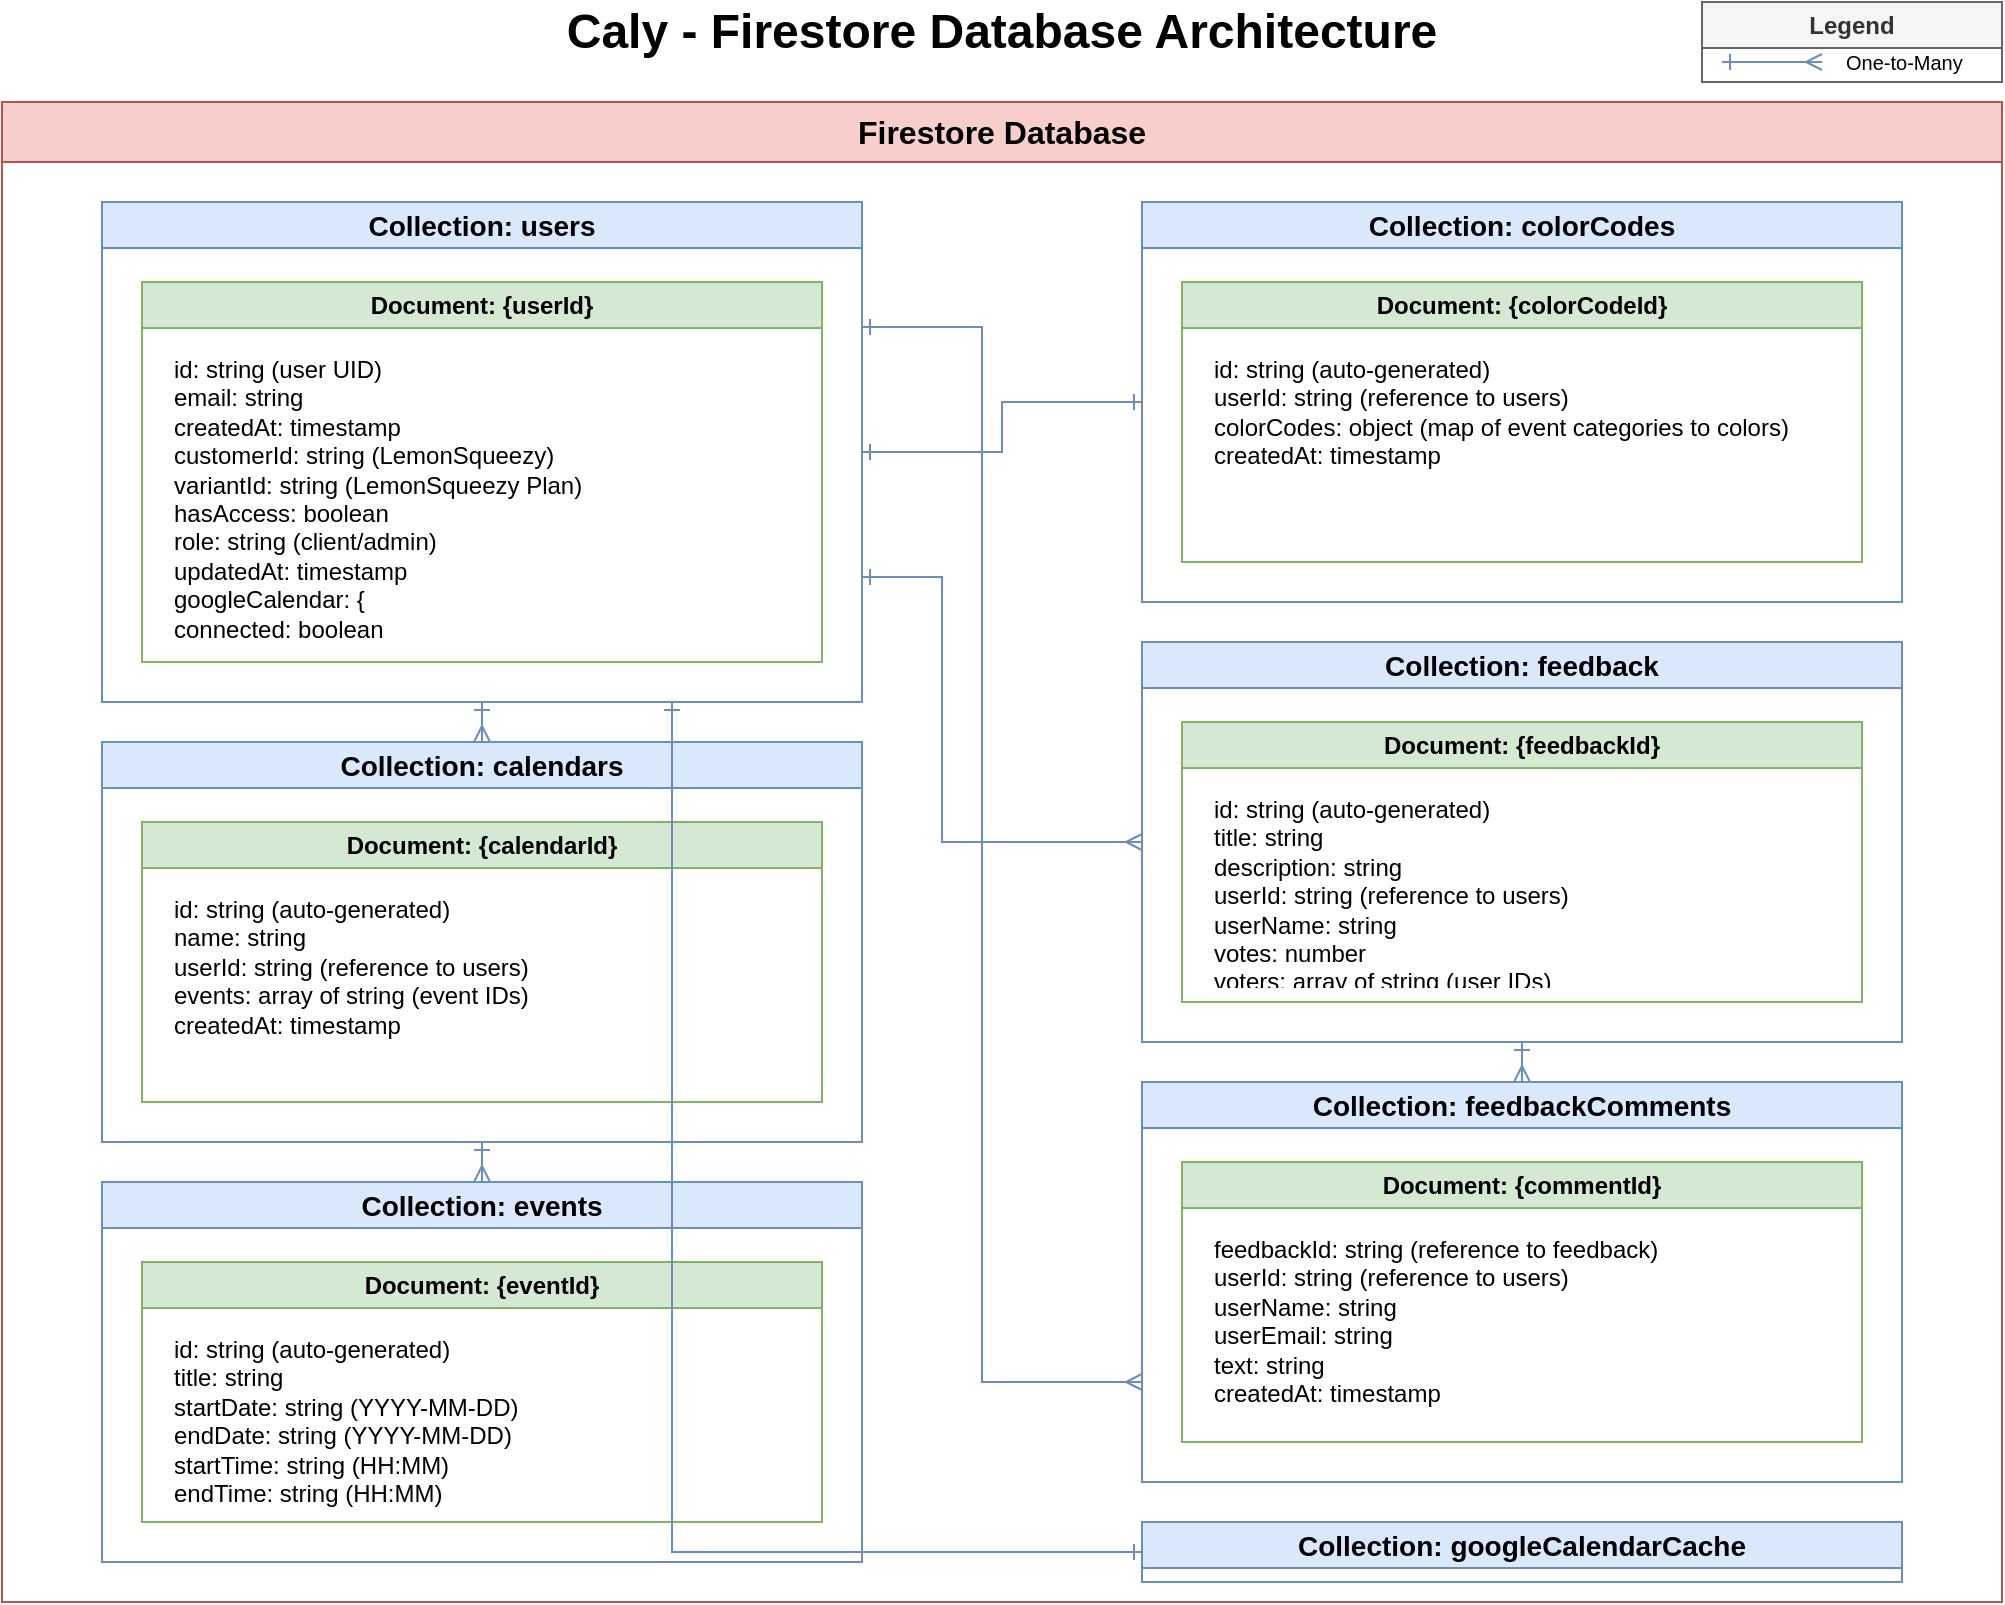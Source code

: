 <mxfile>
    <diagram id="firestore-db-architecture" name="Firestore Database Architecture">
        <mxGraphModel dx="1100" dy="825" grid="1" gridSize="10" guides="1" tooltips="1" connect="1" arrows="1" fold="1" page="1" pageScale="1" pageWidth="1100" pageHeight="850" math="0" shadow="0">
            <root>
                <mxCell id="0"/>
                <mxCell id="1" parent="0"/>
                
                <!-- Title -->
                <mxCell id="title" value="Caly - Firestore Database Architecture" style="text;html=1;strokeColor=none;fillColor=none;align=center;verticalAlign=middle;whiteSpace=wrap;rounded=0;fontSize=24;fontStyle=1" vertex="1" parent="1">
                    <mxGeometry x="200" y="20" width="700" height="30" as="geometry"/>
                </mxCell>
                
                <!-- Main Firestore Database Container -->
                <mxCell id="firestore-container" value="Firestore Database" style="swimlane;whiteSpace=wrap;html=1;fillColor=#f8cecc;strokeColor=#b85450;fontStyle=1;fontSize=16;startSize=30;" vertex="1" parent="1">
                    <mxGeometry x="50" y="70" width="1000" height="750" as="geometry"/>
                </mxCell>
                
                <!-- Users Collection -->
                <mxCell id="users-collection" value="Collection: users" style="swimlane;whiteSpace=wrap;html=1;fillColor=#dae8fc;strokeColor=#6c8ebf;fontStyle=1;fontSize=14;" vertex="1" parent="firestore-container">
                    <mxGeometry x="50" y="50" width="380" height="250" as="geometry"/>
                </mxCell>
                
                <mxCell id="users-document" value="Document: {userId}" style="swimlane;whiteSpace=wrap;html=1;fillColor=#d5e8d4;strokeColor=#82b366;" vertex="1" parent="users-collection">
                    <mxGeometry x="20" y="40" width="340" height="190" as="geometry"/>
                </mxCell>
                
                <mxCell id="users-fields" value="id: string (user UID)&#xa;email: string&#xa;createdAt: timestamp&#xa;customerId: string (LemonSqueezy)&#xa;variantId: string (LemonSqueezy Plan)&#xa;hasAccess: boolean&#xa;role: string (client/admin)&#xa;updatedAt: timestamp&#xa;googleCalendar: {&#xa;  connected: boolean&#xa;  accessToken: string&#xa;  refreshToken: string&#xa;}" style="text;strokeColor=none;fillColor=none;align=left;verticalAlign=top;spacingLeft=4;spacingRight=4;overflow=hidden;rotatable=0;points=[[0,0.5],[1,0.5]];portConstraint=eastwest;whiteSpace=wrap;fontSize=12;" vertex="1" parent="users-document">
                    <mxGeometry x="10" y="30" width="320" height="150" as="geometry"/>
                </mxCell>
                
                <!-- Calendars Collection -->
                <mxCell id="calendars-collection" value="Collection: calendars" style="swimlane;whiteSpace=wrap;html=1;fillColor=#dae8fc;strokeColor=#6c8ebf;fontStyle=1;fontSize=14;" vertex="1" parent="firestore-container">
                    <mxGeometry x="50" y="320" width="380" height="200" as="geometry"/>
                </mxCell>
                
                <mxCell id="calendars-document" value="Document: {calendarId}" style="swimlane;whiteSpace=wrap;html=1;fillColor=#d5e8d4;strokeColor=#82b366;" vertex="1" parent="calendars-collection">
                    <mxGeometry x="20" y="40" width="340" height="140" as="geometry"/>
                </mxCell>
                
                <mxCell id="calendars-fields" value="id: string (auto-generated)&#xa;name: string&#xa;userId: string (reference to users)&#xa;events: array of string (event IDs)&#xa;createdAt: timestamp" style="text;strokeColor=none;fillColor=none;align=left;verticalAlign=top;spacingLeft=4;spacingRight=4;overflow=hidden;rotatable=0;points=[[0,0.5],[1,0.5]];portConstraint=eastwest;whiteSpace=wrap;fontSize=12;" vertex="1" parent="calendars-document">
                    <mxGeometry x="10" y="30" width="320" height="100" as="geometry"/>
                </mxCell>
                
                <!-- Events Collection -->
                <mxCell id="events-collection" value="Collection: events" style="swimlane;whiteSpace=wrap;html=1;fillColor=#dae8fc;strokeColor=#6c8ebf;fontStyle=1;fontSize=14;" vertex="1" parent="firestore-container">
                    <mxGeometry x="50" y="540" width="380" height="190" as="geometry"/>
                </mxCell>
                
                <mxCell id="events-document" value="Document: {eventId}" style="swimlane;whiteSpace=wrap;html=1;fillColor=#d5e8d4;strokeColor=#82b366;" vertex="1" parent="events-collection">
                    <mxGeometry x="20" y="40" width="340" height="130" as="geometry"/>
                </mxCell>
                
                <mxCell id="events-fields" value="id: string (auto-generated)&#xa;title: string&#xa;startDate: string (YYYY-MM-DD)&#xa;endDate: string (YYYY-MM-DD)&#xa;startTime: string (HH:MM)&#xa;endTime: string (HH:MM)&#xa;color: string (hex color code)&#xa;description: string&#xa;calendarId: string (reference to calendars)" style="text;strokeColor=none;fillColor=none;align=left;verticalAlign=top;spacingLeft=4;spacingRight=4;overflow=hidden;rotatable=0;points=[[0,0.5],[1,0.5]];portConstraint=eastwest;whiteSpace=wrap;fontSize=12;" vertex="1" parent="events-document">
                    <mxGeometry x="10" y="30" width="320" height="90" as="geometry"/>
                </mxCell>
                
                <!-- ColorCodes Collection -->
                <mxCell id="colorcodes-collection" value="Collection: colorCodes" style="swimlane;whiteSpace=wrap;html=1;fillColor=#dae8fc;strokeColor=#6c8ebf;fontStyle=1;fontSize=14;" vertex="1" parent="firestore-container">
                    <mxGeometry x="570" y="50" width="380" height="200" as="geometry"/>
                </mxCell>
                
                <mxCell id="colorcodes-document" value="Document: {colorCodeId}" style="swimlane;whiteSpace=wrap;html=1;fillColor=#d5e8d4;strokeColor=#82b366;" vertex="1" parent="colorcodes-collection">
                    <mxGeometry x="20" y="40" width="340" height="140" as="geometry"/>
                </mxCell>
                
                <mxCell id="colorcodes-fields" value="id: string (auto-generated)&#xa;userId: string (reference to users)&#xa;colorCodes: object (map of event categories to colors)&#xa;createdAt: timestamp" style="text;strokeColor=none;fillColor=none;align=left;verticalAlign=top;spacingLeft=4;spacingRight=4;overflow=hidden;rotatable=0;points=[[0,0.5],[1,0.5]];portConstraint=eastwest;whiteSpace=wrap;fontSize=12;" vertex="1" parent="colorcodes-document">
                    <mxGeometry x="10" y="30" width="320" height="100" as="geometry"/>
                </mxCell>
                
                <!-- Feedback Collection -->
                <mxCell id="feedback-collection" value="Collection: feedback" style="swimlane;whiteSpace=wrap;html=1;fillColor=#dae8fc;strokeColor=#6c8ebf;fontStyle=1;fontSize=14;" vertex="1" parent="firestore-container">
                    <mxGeometry x="570" y="270" width="380" height="200" as="geometry"/>
                </mxCell>
                
                <mxCell id="feedback-document" value="Document: {feedbackId}" style="swimlane;whiteSpace=wrap;html=1;fillColor=#d5e8d4;strokeColor=#82b366;" vertex="1" parent="feedback-collection">
                    <mxGeometry x="20" y="40" width="340" height="140" as="geometry"/>
                </mxCell>
                
                <mxCell id="feedback-fields" value="id: string (auto-generated)&#xa;title: string&#xa;description: string&#xa;userId: string (reference to users)&#xa;userName: string&#xa;votes: number&#xa;voters: array of string (user IDs)&#xa;commentCount: number&#xa;handled: boolean&#xa;createdAt: timestamp" style="text;strokeColor=none;fillColor=none;align=left;verticalAlign=top;spacingLeft=4;spacingRight=4;overflow=hidden;rotatable=0;points=[[0,0.5],[1,0.5]];portConstraint=eastwest;whiteSpace=wrap;fontSize=12;" vertex="1" parent="feedback-document">
                    <mxGeometry x="10" y="30" width="320" height="100" as="geometry"/>
                </mxCell>
                
                <!-- Feedback Comments Collection -->
                <mxCell id="feedbackComments-collection" value="Collection: feedbackComments" style="swimlane;whiteSpace=wrap;html=1;fillColor=#dae8fc;strokeColor=#6c8ebf;fontStyle=1;fontSize=14;" vertex="1" parent="firestore-container">
                    <mxGeometry x="570" y="490" width="380" height="200" as="geometry"/>
                </mxCell>
                
                <mxCell id="feedbackComments-document" value="Document: {commentId}" style="swimlane;whiteSpace=wrap;html=1;fillColor=#d5e8d4;strokeColor=#82b366;" vertex="1" parent="feedbackComments-collection">
                    <mxGeometry x="20" y="40" width="340" height="140" as="geometry"/>
                </mxCell>
                
                <mxCell id="feedbackComments-fields" value="feedbackId: string (reference to feedback)&#xa;userId: string (reference to users)&#xa;userName: string&#xa;userEmail: string&#xa;text: string&#xa;createdAt: timestamp" style="text;strokeColor=none;fillColor=none;align=left;verticalAlign=top;spacingLeft=4;spacingRight=4;overflow=hidden;rotatable=0;points=[[0,0.5],[1,0.5]];portConstraint=eastwest;whiteSpace=wrap;fontSize=12;" vertex="1" parent="feedbackComments-document">
                    <mxGeometry x="10" y="30" width="320" height="100" as="geometry"/>
                </mxCell>
                
                <!-- GoogleCalendarCache Collection -->
                <mxCell id="googleCalendarCache-collection" value="Collection: googleCalendarCache" style="swimlane;whiteSpace=wrap;html=1;fillColor=#dae8fc;strokeColor=#6c8ebf;fontStyle=1;fontSize=14;" vertex="1" parent="firestore-container">
                    <mxGeometry x="570" y="710" width="380" height="30" as="geometry"/>
                </mxCell>
                
                <!-- Relationships -->
                <!-- Users -> Calendars -->
                <mxCell id="users-to-calendars" style="edgeStyle=orthogonalEdgeStyle;rounded=0;orthogonalLoop=1;jettySize=auto;html=1;exitX=0.5;exitY=1;exitDx=0;exitDy=0;entryX=0.5;entryY=0;entryDx=0;entryDy=0;endArrow=ERmany;endFill=0;startArrow=ERone;startFill=0;strokeWidth=1;fillColor=#dae8fc;strokeColor=#6c8ebf;" edge="1" parent="firestore-container" source="users-collection" target="calendars-collection">
                    <mxGeometry relative="1" as="geometry"/>
                </mxCell>
                
                <!-- Calendars -> Events -->
                <mxCell id="calendars-to-events" style="edgeStyle=orthogonalEdgeStyle;rounded=0;orthogonalLoop=1;jettySize=auto;html=1;exitX=0.5;exitY=1;exitDx=0;exitDy=0;entryX=0.5;entryY=0;entryDx=0;entryDy=0;endArrow=ERmany;endFill=0;startArrow=ERone;startFill=0;strokeWidth=1;fillColor=#dae8fc;strokeColor=#6c8ebf;" edge="1" parent="firestore-container" source="calendars-collection" target="events-collection">
                    <mxGeometry relative="1" as="geometry"/>
                </mxCell>
                
                <!-- Users -> ColorCodes -->
                <mxCell id="users-to-colorcodes" style="edgeStyle=orthogonalEdgeStyle;rounded=0;orthogonalLoop=1;jettySize=auto;html=1;exitX=1;exitY=0.5;exitDx=0;exitDy=0;entryX=0;entryY=0.5;entryDx=0;entryDy=0;endArrow=ERone;endFill=0;startArrow=ERone;startFill=0;strokeWidth=1;fillColor=#dae8fc;strokeColor=#6c8ebf;" edge="1" parent="firestore-container" source="users-collection" target="colorcodes-collection">
                    <mxGeometry relative="1" as="geometry"/>
                </mxCell>
                
                <!-- Users -> Feedback -->
                <mxCell id="users-to-feedback" style="edgeStyle=orthogonalEdgeStyle;rounded=0;orthogonalLoop=1;jettySize=auto;html=1;exitX=1;exitY=0.75;exitDx=0;exitDy=0;entryX=0;entryY=0.5;entryDx=0;entryDy=0;endArrow=ERmany;endFill=0;startArrow=ERone;startFill=0;strokeWidth=1;fillColor=#dae8fc;strokeColor=#6c8ebf;" edge="1" parent="firestore-container" source="users-collection" target="feedback-collection">
                    <mxGeometry relative="1" as="geometry">
                        <Array as="points">
                            <mxPoint x="470" y="238"/>
                            <mxPoint x="470" y="370"/>
                        </Array>
                    </mxGeometry>
                </mxCell>
                
                <!-- Feedback -> FeedbackComments -->
                <mxCell id="feedback-to-comments" style="edgeStyle=orthogonalEdgeStyle;rounded=0;orthogonalLoop=1;jettySize=auto;html=1;exitX=0.5;exitY=1;exitDx=0;exitDy=0;entryX=0.5;entryY=0;entryDx=0;entryDy=0;endArrow=ERmany;endFill=0;startArrow=ERone;startFill=0;strokeWidth=1;fillColor=#dae8fc;strokeColor=#6c8ebf;" edge="1" parent="firestore-container" source="feedback-collection" target="feedbackComments-collection">
                    <mxGeometry relative="1" as="geometry"/>
                </mxCell>
                
                <!-- Users -> FeedbackComments -->
                <mxCell id="users-to-comments" style="edgeStyle=orthogonalEdgeStyle;rounded=0;orthogonalLoop=1;jettySize=auto;html=1;exitX=1;exitY=0.25;exitDx=0;exitDy=0;entryX=0;entryY=0.75;entryDx=0;entryDy=0;endArrow=ERmany;endFill=0;startArrow=ERone;startFill=0;strokeWidth=1;fillColor=#dae8fc;strokeColor=#6c8ebf;" edge="1" parent="firestore-container" source="users-collection" target="feedbackComments-collection">
                    <mxGeometry relative="1" as="geometry">
                        <Array as="points">
                            <mxPoint x="490" y="113"/>
                            <mxPoint x="490" y="640"/>
                        </Array>
                    </mxGeometry>
                </mxCell>
                
                <!-- Users -> GoogleCalendarCache -->
                <mxCell id="users-to-cache" style="edgeStyle=orthogonalEdgeStyle;rounded=0;orthogonalLoop=1;jettySize=auto;html=1;exitX=0.75;exitY=1;exitDx=0;exitDy=0;entryX=0;entryY=0.5;entryDx=0;entryDy=0;endArrow=ERone;endFill=0;startArrow=ERone;startFill=0;strokeWidth=1;fillColor=#dae8fc;strokeColor=#6c8ebf;" edge="1" parent="firestore-container" source="users-collection" target="googleCalendarCache-collection">
                    <mxGeometry relative="1" as="geometry">
                        <Array as="points">
                            <mxPoint x="335" y="725"/>
                        </Array>
                    </mxGeometry>
                </mxCell>
                
                <!-- Legend -->
                <mxCell id="legend" value="Legend" style="swimlane;whiteSpace=wrap;html=1;fillColor=#f5f5f5;strokeColor=#666666;fontStyle=1;fontSize=12;fontColor=#333333;" vertex="1" parent="1">
                    <mxGeometry x="900" y="20" width="150" height="40" as="geometry"/>
                </mxCell>
                
                <mxCell id="legend-one-to-many" value="One-to-Many" style="text;html=1;strokeColor=none;fillColor=none;align=left;verticalAlign=middle;whiteSpace=wrap;rounded=0;fontSize=10;" vertex="1" parent="1">
                    <mxGeometry x="970" y="40" width="80" height="20" as="geometry"/>
                </mxCell>
                
                <mxCell id="legend-one-to-many-symbol" style="edgeStyle=orthogonalEdgeStyle;rounded=0;orthogonalLoop=1;jettySize=auto;html=1;endArrow=ERmany;endFill=0;startArrow=ERone;startFill=0;strokeWidth=1;fillColor=#dae8fc;strokeColor=#6c8ebf;" edge="1" parent="1">
                    <mxGeometry relative="1" as="geometry">
                        <mxPoint x="910" y="50" as="sourcePoint"/>
                        <mxPoint x="960" y="50" as="targetPoint"/>
                    </mxGeometry>
                </mxCell>
            </root>
        </mxGraphModel>
    </diagram>
</mxfile> 